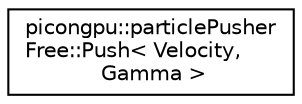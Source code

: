 digraph "Graphical Class Hierarchy"
{
 // LATEX_PDF_SIZE
  edge [fontname="Helvetica",fontsize="10",labelfontname="Helvetica",labelfontsize="10"];
  node [fontname="Helvetica",fontsize="10",shape=record];
  rankdir="LR";
  Node0 [label="picongpu::particlePusher\lFree::Push\< Velocity,\l Gamma \>",height=0.2,width=0.4,color="black", fillcolor="white", style="filled",URL="$structpicongpu_1_1particle_pusher_free_1_1_push.html",tooltip=" "];
}
